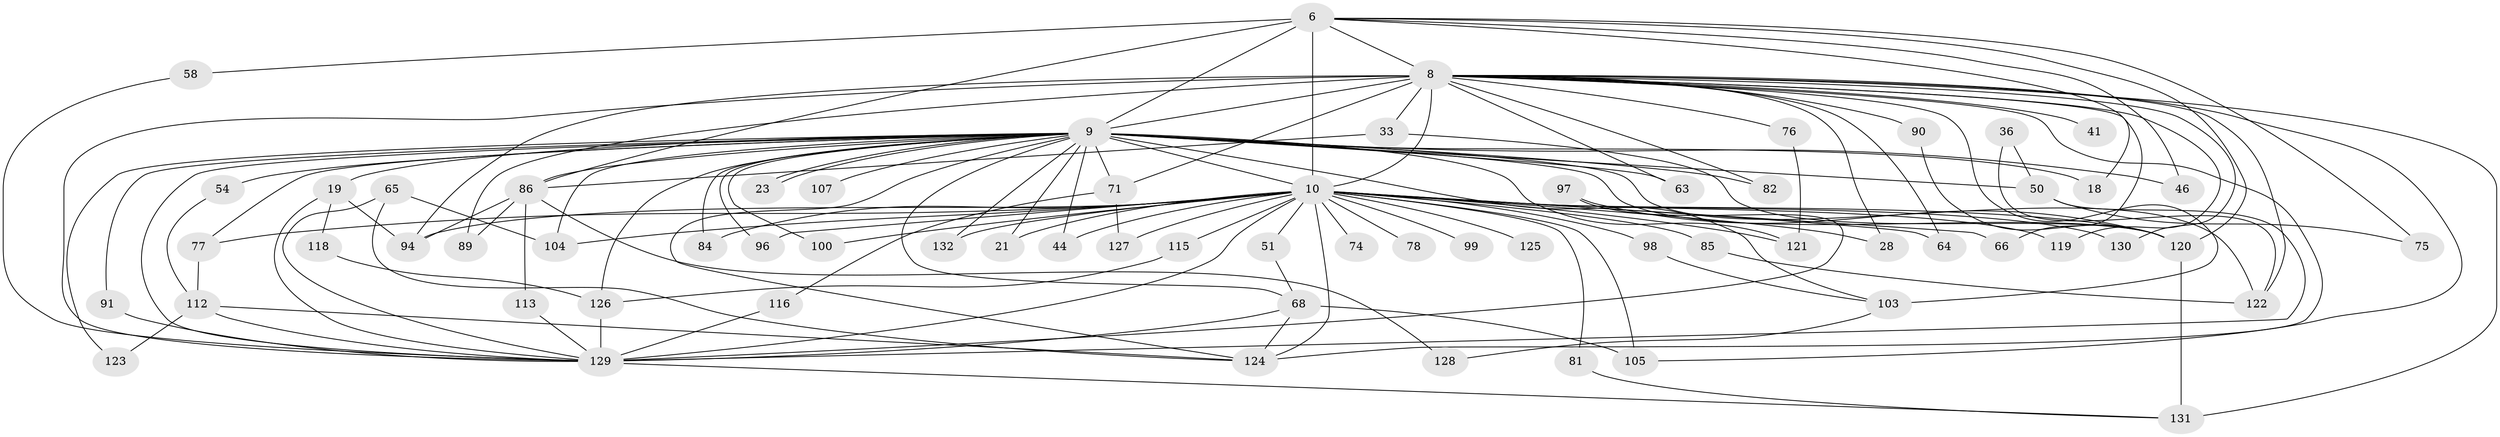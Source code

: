// original degree distribution, {18: 0.015151515151515152, 28: 0.007575757575757576, 16: 0.007575757575757576, 23: 0.007575757575757576, 38: 0.007575757575757576, 10: 0.015151515151515152, 22: 0.007575757575757576, 21: 0.007575757575757576, 31: 0.007575757575757576, 5: 0.05303030303030303, 9: 0.007575757575757576, 3: 0.20454545454545456, 7: 0.015151515151515152, 6: 0.022727272727272728, 2: 0.5378787878787878, 4: 0.06818181818181818, 8: 0.007575757575757576}
// Generated by graph-tools (version 1.1) at 2025/47/03/04/25 21:47:48]
// undirected, 66 vertices, 135 edges
graph export_dot {
graph [start="1"]
  node [color=gray90,style=filled];
  6 [super="+3"];
  8 [super="+2"];
  9 [super="+5"];
  10 [super="+1+7"];
  18;
  19;
  21;
  23;
  28;
  33;
  36;
  41;
  44;
  46;
  50 [super="+25"];
  51;
  54;
  58;
  63;
  64;
  65;
  66 [super="+40"];
  68 [super="+27"];
  71 [super="+22"];
  74;
  75;
  76;
  77 [super="+37"];
  78;
  81;
  82;
  84;
  85;
  86 [super="+32+61"];
  89;
  90;
  91;
  94 [super="+60+72"];
  96;
  97;
  98;
  99;
  100 [super="+88"];
  103 [super="+87+13"];
  104 [super="+17+95"];
  105 [super="+101"];
  107;
  112 [super="+102+92"];
  113;
  115;
  116;
  118;
  119;
  120 [super="+83+114"];
  121 [super="+79+67"];
  122 [super="+55"];
  123;
  124 [super="+109"];
  125;
  126 [super="+20"];
  127;
  128;
  129 [super="+39+110+62+111+117"];
  130;
  131 [super="+59"];
  132 [super="+45"];
  6 -- 8 [weight=4];
  6 -- 9 [weight=4];
  6 -- 10 [weight=8];
  6 -- 75;
  6 -- 18;
  6 -- 46;
  6 -- 58;
  6 -- 120 [weight=3];
  6 -- 86;
  8 -- 9 [weight=4];
  8 -- 10 [weight=8];
  8 -- 33;
  8 -- 41 [weight=2];
  8 -- 64;
  8 -- 71 [weight=2];
  8 -- 76;
  8 -- 90;
  8 -- 130;
  8 -- 131 [weight=2];
  8 -- 66 [weight=2];
  8 -- 82;
  8 -- 119;
  8 -- 89;
  8 -- 28;
  8 -- 103 [weight=2];
  8 -- 122 [weight=2];
  8 -- 63;
  8 -- 124 [weight=3];
  8 -- 105;
  8 -- 94;
  8 -- 129 [weight=3];
  9 -- 10 [weight=8];
  9 -- 18;
  9 -- 19 [weight=2];
  9 -- 21;
  9 -- 23;
  9 -- 23;
  9 -- 46;
  9 -- 63;
  9 -- 77 [weight=2];
  9 -- 96;
  9 -- 124 [weight=3];
  9 -- 44;
  9 -- 50 [weight=3];
  9 -- 54;
  9 -- 68 [weight=3];
  9 -- 82;
  9 -- 84;
  9 -- 86 [weight=5];
  9 -- 91;
  9 -- 100 [weight=2];
  9 -- 107;
  9 -- 123;
  9 -- 71 [weight=2];
  9 -- 122 [weight=2];
  9 -- 132;
  9 -- 104;
  9 -- 121 [weight=3];
  9 -- 103;
  9 -- 120 [weight=2];
  9 -- 129;
  9 -- 126 [weight=3];
  10 -- 28;
  10 -- 64;
  10 -- 74 [weight=2];
  10 -- 78 [weight=2];
  10 -- 99 [weight=2];
  10 -- 105;
  10 -- 132 [weight=2];
  10 -- 85;
  10 -- 125 [weight=2];
  10 -- 127;
  10 -- 66;
  10 -- 129 [weight=8];
  10 -- 130;
  10 -- 81;
  10 -- 84;
  10 -- 21;
  10 -- 96;
  10 -- 98;
  10 -- 100;
  10 -- 44;
  10 -- 51;
  10 -- 115;
  10 -- 119;
  10 -- 77 [weight=2];
  10 -- 124;
  10 -- 104 [weight=2];
  10 -- 121 [weight=2];
  10 -- 120;
  10 -- 94;
  19 -- 118;
  19 -- 94;
  19 -- 129;
  33 -- 120;
  33 -- 86;
  36 -- 50;
  36 -- 122;
  50 -- 75;
  50 -- 129;
  51 -- 68;
  54 -- 112;
  58 -- 129;
  65 -- 129;
  65 -- 124;
  65 -- 104;
  68 -- 124;
  68 -- 129;
  68 -- 105;
  71 -- 116;
  71 -- 127;
  76 -- 121;
  77 -- 112;
  81 -- 131;
  85 -- 122;
  86 -- 128;
  86 -- 113;
  86 -- 89;
  86 -- 94;
  90 -- 120;
  91 -- 129;
  97 -- 120;
  97 -- 129;
  98 -- 103;
  103 -- 128;
  112 -- 124 [weight=2];
  112 -- 123;
  112 -- 129 [weight=3];
  113 -- 129;
  115 -- 126;
  116 -- 129;
  118 -- 126;
  120 -- 131;
  126 -- 129 [weight=3];
  129 -- 131;
}
